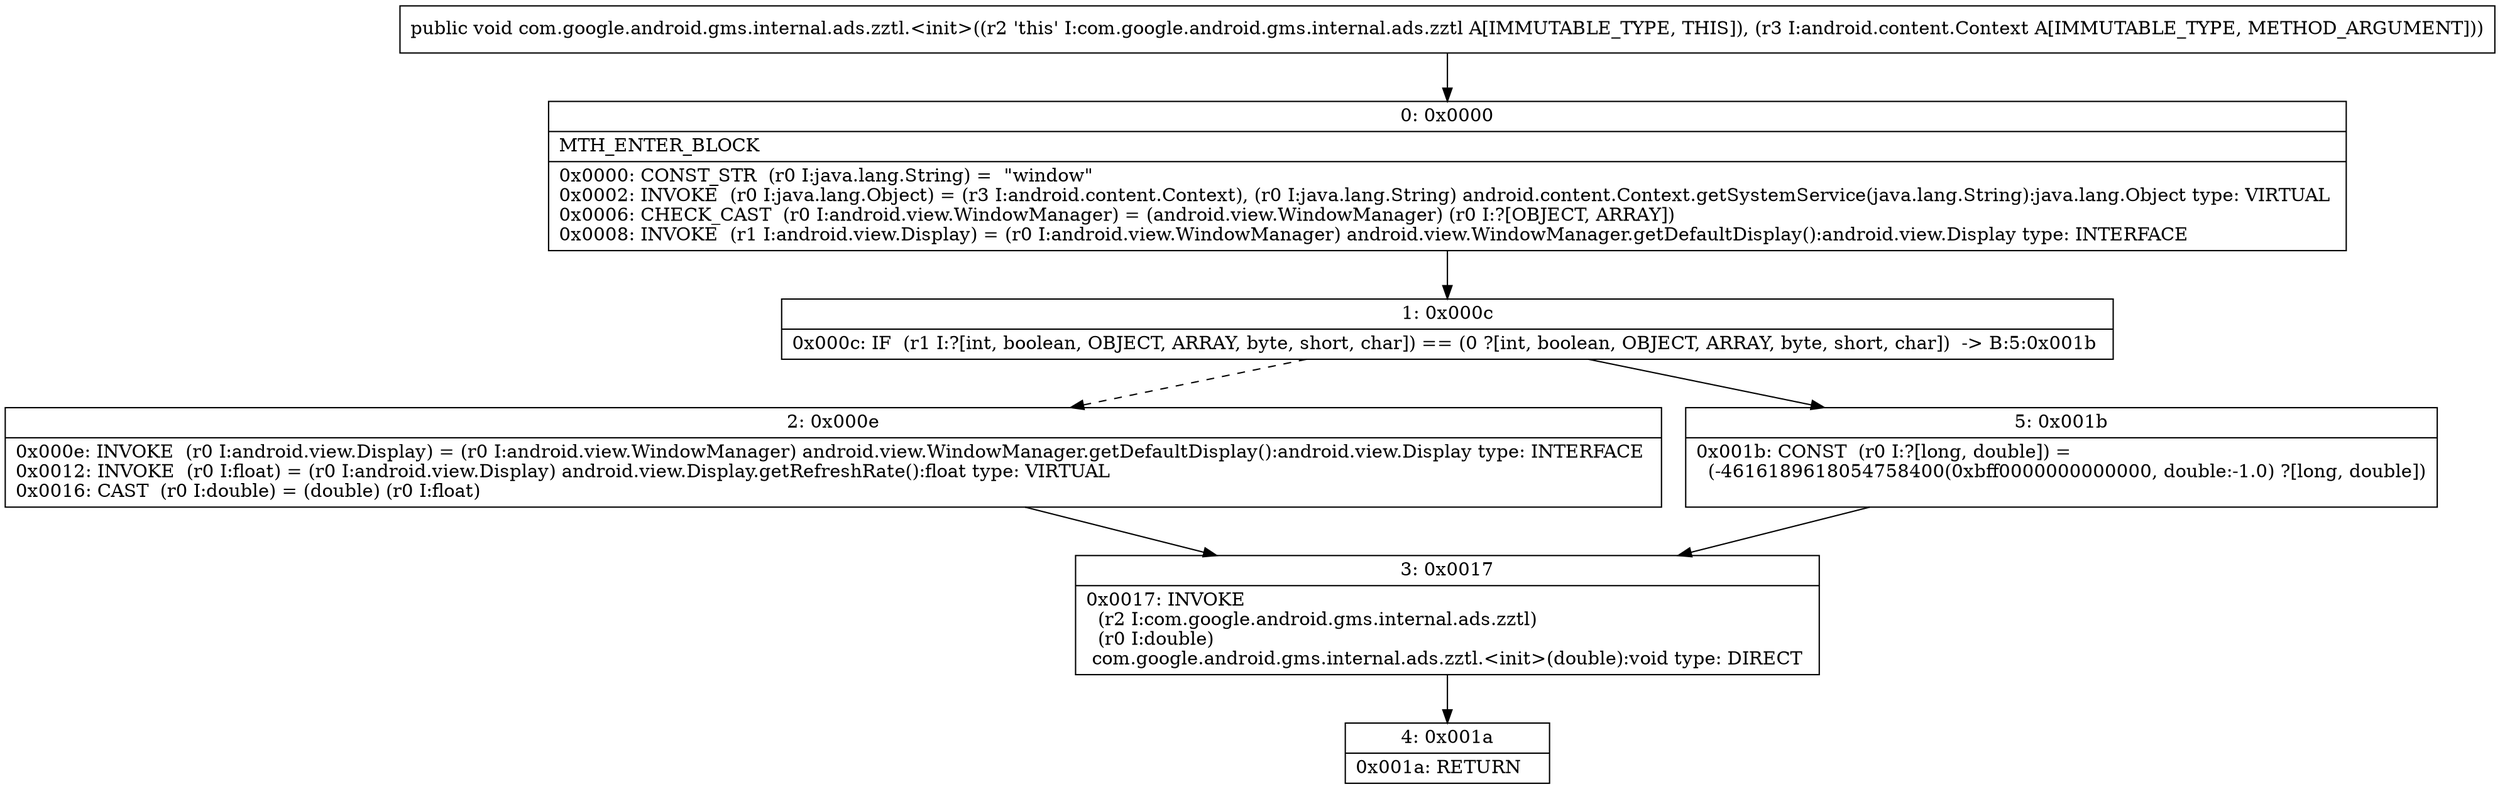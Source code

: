 digraph "CFG forcom.google.android.gms.internal.ads.zztl.\<init\>(Landroid\/content\/Context;)V" {
Node_0 [shape=record,label="{0\:\ 0x0000|MTH_ENTER_BLOCK\l|0x0000: CONST_STR  (r0 I:java.lang.String) =  \"window\" \l0x0002: INVOKE  (r0 I:java.lang.Object) = (r3 I:android.content.Context), (r0 I:java.lang.String) android.content.Context.getSystemService(java.lang.String):java.lang.Object type: VIRTUAL \l0x0006: CHECK_CAST  (r0 I:android.view.WindowManager) = (android.view.WindowManager) (r0 I:?[OBJECT, ARRAY]) \l0x0008: INVOKE  (r1 I:android.view.Display) = (r0 I:android.view.WindowManager) android.view.WindowManager.getDefaultDisplay():android.view.Display type: INTERFACE \l}"];
Node_1 [shape=record,label="{1\:\ 0x000c|0x000c: IF  (r1 I:?[int, boolean, OBJECT, ARRAY, byte, short, char]) == (0 ?[int, boolean, OBJECT, ARRAY, byte, short, char])  \-\> B:5:0x001b \l}"];
Node_2 [shape=record,label="{2\:\ 0x000e|0x000e: INVOKE  (r0 I:android.view.Display) = (r0 I:android.view.WindowManager) android.view.WindowManager.getDefaultDisplay():android.view.Display type: INTERFACE \l0x0012: INVOKE  (r0 I:float) = (r0 I:android.view.Display) android.view.Display.getRefreshRate():float type: VIRTUAL \l0x0016: CAST  (r0 I:double) = (double) (r0 I:float) \l}"];
Node_3 [shape=record,label="{3\:\ 0x0017|0x0017: INVOKE  \l  (r2 I:com.google.android.gms.internal.ads.zztl)\l  (r0 I:double)\l com.google.android.gms.internal.ads.zztl.\<init\>(double):void type: DIRECT \l}"];
Node_4 [shape=record,label="{4\:\ 0x001a|0x001a: RETURN   \l}"];
Node_5 [shape=record,label="{5\:\ 0x001b|0x001b: CONST  (r0 I:?[long, double]) = \l  (\-4616189618054758400(0xbff0000000000000, double:\-1.0) ?[long, double])\l \l}"];
MethodNode[shape=record,label="{public void com.google.android.gms.internal.ads.zztl.\<init\>((r2 'this' I:com.google.android.gms.internal.ads.zztl A[IMMUTABLE_TYPE, THIS]), (r3 I:android.content.Context A[IMMUTABLE_TYPE, METHOD_ARGUMENT])) }"];
MethodNode -> Node_0;
Node_0 -> Node_1;
Node_1 -> Node_2[style=dashed];
Node_1 -> Node_5;
Node_2 -> Node_3;
Node_3 -> Node_4;
Node_5 -> Node_3;
}

